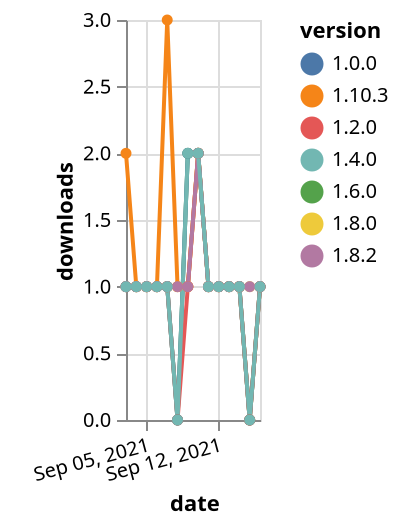{"$schema": "https://vega.github.io/schema/vega-lite/v5.json", "description": "A simple bar chart with embedded data.", "data": {"values": [{"date": "2021-09-03", "total": 167, "delta": 1, "version": "1.6.0"}, {"date": "2021-09-04", "total": 168, "delta": 1, "version": "1.6.0"}, {"date": "2021-09-05", "total": 169, "delta": 1, "version": "1.6.0"}, {"date": "2021-09-06", "total": 170, "delta": 1, "version": "1.6.0"}, {"date": "2021-09-07", "total": 171, "delta": 1, "version": "1.6.0"}, {"date": "2021-09-08", "total": 171, "delta": 0, "version": "1.6.0"}, {"date": "2021-09-09", "total": 173, "delta": 2, "version": "1.6.0"}, {"date": "2021-09-10", "total": 175, "delta": 2, "version": "1.6.0"}, {"date": "2021-09-11", "total": 176, "delta": 1, "version": "1.6.0"}, {"date": "2021-09-12", "total": 177, "delta": 1, "version": "1.6.0"}, {"date": "2021-09-13", "total": 178, "delta": 1, "version": "1.6.0"}, {"date": "2021-09-14", "total": 179, "delta": 1, "version": "1.6.0"}, {"date": "2021-09-15", "total": 179, "delta": 0, "version": "1.6.0"}, {"date": "2021-09-16", "total": 180, "delta": 1, "version": "1.6.0"}, {"date": "2021-09-03", "total": 157, "delta": 1, "version": "1.8.0"}, {"date": "2021-09-04", "total": 158, "delta": 1, "version": "1.8.0"}, {"date": "2021-09-05", "total": 159, "delta": 1, "version": "1.8.0"}, {"date": "2021-09-06", "total": 160, "delta": 1, "version": "1.8.0"}, {"date": "2021-09-07", "total": 161, "delta": 1, "version": "1.8.0"}, {"date": "2021-09-08", "total": 162, "delta": 1, "version": "1.8.0"}, {"date": "2021-09-09", "total": 163, "delta": 1, "version": "1.8.0"}, {"date": "2021-09-10", "total": 165, "delta": 2, "version": "1.8.0"}, {"date": "2021-09-11", "total": 166, "delta": 1, "version": "1.8.0"}, {"date": "2021-09-12", "total": 167, "delta": 1, "version": "1.8.0"}, {"date": "2021-09-13", "total": 168, "delta": 1, "version": "1.8.0"}, {"date": "2021-09-14", "total": 169, "delta": 1, "version": "1.8.0"}, {"date": "2021-09-15", "total": 170, "delta": 1, "version": "1.8.0"}, {"date": "2021-09-16", "total": 171, "delta": 1, "version": "1.8.0"}, {"date": "2021-09-03", "total": 127, "delta": 2, "version": "1.10.3"}, {"date": "2021-09-04", "total": 128, "delta": 1, "version": "1.10.3"}, {"date": "2021-09-05", "total": 129, "delta": 1, "version": "1.10.3"}, {"date": "2021-09-06", "total": 130, "delta": 1, "version": "1.10.3"}, {"date": "2021-09-07", "total": 133, "delta": 3, "version": "1.10.3"}, {"date": "2021-09-08", "total": 134, "delta": 1, "version": "1.10.3"}, {"date": "2021-09-09", "total": 135, "delta": 1, "version": "1.10.3"}, {"date": "2021-09-10", "total": 137, "delta": 2, "version": "1.10.3"}, {"date": "2021-09-11", "total": 138, "delta": 1, "version": "1.10.3"}, {"date": "2021-09-12", "total": 139, "delta": 1, "version": "1.10.3"}, {"date": "2021-09-13", "total": 140, "delta": 1, "version": "1.10.3"}, {"date": "2021-09-14", "total": 141, "delta": 1, "version": "1.10.3"}, {"date": "2021-09-15", "total": 141, "delta": 0, "version": "1.10.3"}, {"date": "2021-09-16", "total": 142, "delta": 1, "version": "1.10.3"}, {"date": "2021-09-03", "total": 258, "delta": 1, "version": "1.0.0"}, {"date": "2021-09-04", "total": 259, "delta": 1, "version": "1.0.0"}, {"date": "2021-09-05", "total": 260, "delta": 1, "version": "1.0.0"}, {"date": "2021-09-06", "total": 261, "delta": 1, "version": "1.0.0"}, {"date": "2021-09-07", "total": 262, "delta": 1, "version": "1.0.0"}, {"date": "2021-09-08", "total": 262, "delta": 0, "version": "1.0.0"}, {"date": "2021-09-09", "total": 264, "delta": 2, "version": "1.0.0"}, {"date": "2021-09-10", "total": 266, "delta": 2, "version": "1.0.0"}, {"date": "2021-09-11", "total": 267, "delta": 1, "version": "1.0.0"}, {"date": "2021-09-12", "total": 268, "delta": 1, "version": "1.0.0"}, {"date": "2021-09-13", "total": 269, "delta": 1, "version": "1.0.0"}, {"date": "2021-09-14", "total": 270, "delta": 1, "version": "1.0.0"}, {"date": "2021-09-15", "total": 270, "delta": 0, "version": "1.0.0"}, {"date": "2021-09-16", "total": 271, "delta": 1, "version": "1.0.0"}, {"date": "2021-09-03", "total": 207, "delta": 1, "version": "1.2.0"}, {"date": "2021-09-04", "total": 208, "delta": 1, "version": "1.2.0"}, {"date": "2021-09-05", "total": 209, "delta": 1, "version": "1.2.0"}, {"date": "2021-09-06", "total": 210, "delta": 1, "version": "1.2.0"}, {"date": "2021-09-07", "total": 211, "delta": 1, "version": "1.2.0"}, {"date": "2021-09-08", "total": 211, "delta": 0, "version": "1.2.0"}, {"date": "2021-09-09", "total": 212, "delta": 1, "version": "1.2.0"}, {"date": "2021-09-10", "total": 214, "delta": 2, "version": "1.2.0"}, {"date": "2021-09-11", "total": 215, "delta": 1, "version": "1.2.0"}, {"date": "2021-09-12", "total": 216, "delta": 1, "version": "1.2.0"}, {"date": "2021-09-13", "total": 217, "delta": 1, "version": "1.2.0"}, {"date": "2021-09-14", "total": 218, "delta": 1, "version": "1.2.0"}, {"date": "2021-09-15", "total": 218, "delta": 0, "version": "1.2.0"}, {"date": "2021-09-16", "total": 219, "delta": 1, "version": "1.2.0"}, {"date": "2021-09-03", "total": 133, "delta": 1, "version": "1.8.2"}, {"date": "2021-09-04", "total": 134, "delta": 1, "version": "1.8.2"}, {"date": "2021-09-05", "total": 135, "delta": 1, "version": "1.8.2"}, {"date": "2021-09-06", "total": 136, "delta": 1, "version": "1.8.2"}, {"date": "2021-09-07", "total": 137, "delta": 1, "version": "1.8.2"}, {"date": "2021-09-08", "total": 138, "delta": 1, "version": "1.8.2"}, {"date": "2021-09-09", "total": 139, "delta": 1, "version": "1.8.2"}, {"date": "2021-09-10", "total": 141, "delta": 2, "version": "1.8.2"}, {"date": "2021-09-11", "total": 142, "delta": 1, "version": "1.8.2"}, {"date": "2021-09-12", "total": 143, "delta": 1, "version": "1.8.2"}, {"date": "2021-09-13", "total": 144, "delta": 1, "version": "1.8.2"}, {"date": "2021-09-14", "total": 145, "delta": 1, "version": "1.8.2"}, {"date": "2021-09-15", "total": 146, "delta": 1, "version": "1.8.2"}, {"date": "2021-09-16", "total": 147, "delta": 1, "version": "1.8.2"}, {"date": "2021-09-03", "total": 211, "delta": 1, "version": "1.4.0"}, {"date": "2021-09-04", "total": 212, "delta": 1, "version": "1.4.0"}, {"date": "2021-09-05", "total": 213, "delta": 1, "version": "1.4.0"}, {"date": "2021-09-06", "total": 214, "delta": 1, "version": "1.4.0"}, {"date": "2021-09-07", "total": 215, "delta": 1, "version": "1.4.0"}, {"date": "2021-09-08", "total": 215, "delta": 0, "version": "1.4.0"}, {"date": "2021-09-09", "total": 217, "delta": 2, "version": "1.4.0"}, {"date": "2021-09-10", "total": 219, "delta": 2, "version": "1.4.0"}, {"date": "2021-09-11", "total": 220, "delta": 1, "version": "1.4.0"}, {"date": "2021-09-12", "total": 221, "delta": 1, "version": "1.4.0"}, {"date": "2021-09-13", "total": 222, "delta": 1, "version": "1.4.0"}, {"date": "2021-09-14", "total": 223, "delta": 1, "version": "1.4.0"}, {"date": "2021-09-15", "total": 223, "delta": 0, "version": "1.4.0"}, {"date": "2021-09-16", "total": 224, "delta": 1, "version": "1.4.0"}]}, "width": "container", "mark": {"type": "line", "point": {"filled": true}}, "encoding": {"x": {"field": "date", "type": "temporal", "timeUnit": "yearmonthdate", "title": "date", "axis": {"labelAngle": -15}}, "y": {"field": "delta", "type": "quantitative", "title": "downloads"}, "color": {"field": "version", "type": "nominal"}, "tooltip": {"field": "delta"}}}